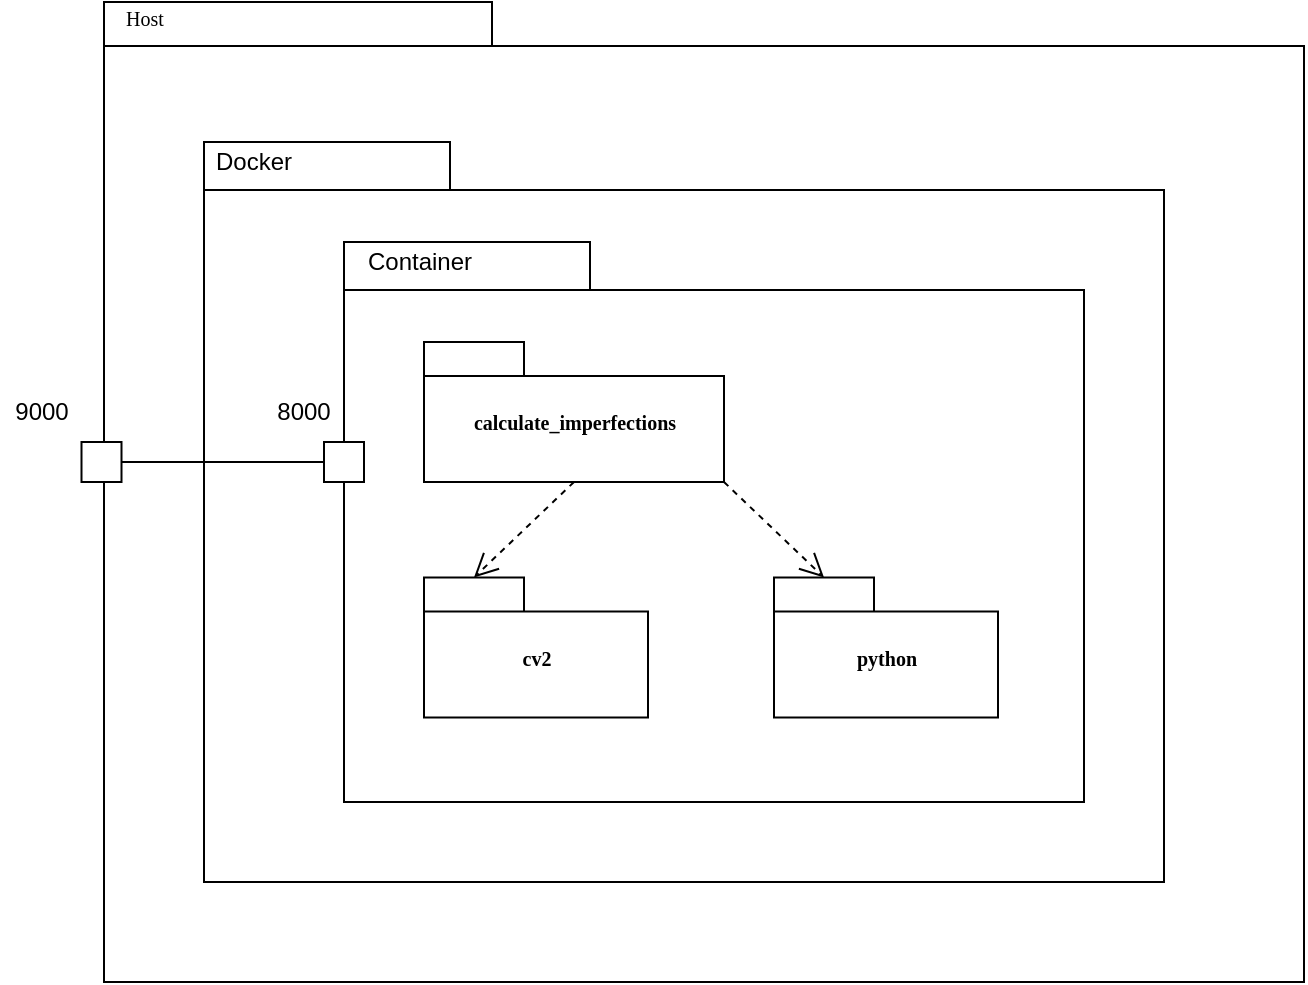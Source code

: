 <mxfile version="14.5.8" type="device"><diagram name="Page-1" id="b5b7bab2-c9e2-2cf4-8b2a-24fd1a2a6d21"><mxGraphModel dx="772" dy="1108" grid="1" gridSize="10" guides="1" tooltips="1" connect="1" arrows="1" fold="1" page="1" pageScale="1" pageWidth="827" pageHeight="1169" background="#ffffff" math="0" shadow="0"><root><mxCell id="0"/><mxCell id="1" parent="0"/><mxCell id="6e0c8c40b5770093-72" value="" style="shape=folder;fontStyle=1;spacingTop=10;tabWidth=194;tabHeight=22;tabPosition=left;html=1;rounded=0;shadow=0;comic=0;labelBackgroundColor=none;strokeWidth=1;fillColor=none;fontFamily=Verdana;fontSize=10;align=center;" parent="1" vertex="1"><mxGeometry x="380" y="210" width="600" height="490" as="geometry"/></mxCell><mxCell id="6e0c8c40b5770093-33" value="" style="shape=folder;fontStyle=1;spacingTop=10;tabWidth=123;tabHeight=24;tabPosition=left;html=1;rounded=0;shadow=0;comic=0;labelBackgroundColor=none;strokeColor=#000000;strokeWidth=1;fillColor=#ffffff;fontFamily=Verdana;fontSize=10;fontColor=#000000;align=center;" parent="1" vertex="1"><mxGeometry x="430" y="280" width="480" height="370" as="geometry"/></mxCell><mxCell id="6e0c8c40b5770093-73" value="Host" style="text;html=1;align=left;verticalAlign=top;spacingTop=-4;fontSize=10;fontFamily=Verdana" parent="1" vertex="1"><mxGeometry x="388.75" y="210" width="132.5" height="15.5" as="geometry"/></mxCell><mxCell id="t1AaoYj2eGglc4CxzIYg-1" value="Docker" style="text;html=1;strokeColor=none;fillColor=none;align=center;verticalAlign=middle;whiteSpace=wrap;rounded=0;" vertex="1" parent="1"><mxGeometry x="430" y="280" width="50" height="20" as="geometry"/></mxCell><mxCell id="t1AaoYj2eGglc4CxzIYg-4" value="" style="shape=folder;fontStyle=1;spacingTop=10;tabWidth=123;tabHeight=24;tabPosition=left;html=1;rounded=0;shadow=0;comic=0;labelBackgroundColor=none;strokeColor=#000000;strokeWidth=1;fillColor=#ffffff;fontFamily=Verdana;fontSize=10;fontColor=#000000;align=center;" vertex="1" parent="1"><mxGeometry x="500" y="330" width="370" height="280" as="geometry"/></mxCell><mxCell id="t1AaoYj2eGglc4CxzIYg-5" value="Container" style="text;html=1;strokeColor=none;fillColor=none;align=center;verticalAlign=middle;whiteSpace=wrap;rounded=0;" vertex="1" parent="1"><mxGeometry x="517.5" y="330" width="40" height="20" as="geometry"/></mxCell><mxCell id="t1AaoYj2eGglc4CxzIYg-6" value="python" style="shape=folder;fontStyle=1;spacingTop=10;tabWidth=50;tabHeight=17;tabPosition=left;html=1;rounded=0;shadow=0;comic=0;labelBackgroundColor=none;strokeColor=#000000;strokeWidth=1;fillColor=#ffffff;fontFamily=Verdana;fontSize=10;fontColor=#000000;align=center;" vertex="1" parent="1"><mxGeometry x="715" y="497.75" width="112" height="70" as="geometry"/></mxCell><mxCell id="t1AaoYj2eGglc4CxzIYg-7" value="cv2" style="shape=folder;fontStyle=1;spacingTop=10;tabWidth=50;tabHeight=17;tabPosition=left;html=1;rounded=0;shadow=0;comic=0;labelBackgroundColor=none;strokeColor=#000000;strokeWidth=1;fillColor=#ffffff;fontFamily=Verdana;fontSize=10;fontColor=#000000;align=center;" vertex="1" parent="1"><mxGeometry x="540" y="497.75" width="112" height="70" as="geometry"/></mxCell><mxCell id="t1AaoYj2eGglc4CxzIYg-8" value="calculate_imperfections" style="shape=folder;fontStyle=1;spacingTop=10;tabWidth=50;tabHeight=17;tabPosition=left;html=1;rounded=0;shadow=0;comic=0;labelBackgroundColor=none;strokeColor=#000000;strokeWidth=1;fillColor=#ffffff;fontFamily=Verdana;fontSize=10;fontColor=#000000;align=center;" vertex="1" parent="1"><mxGeometry x="540" y="380" width="150" height="70" as="geometry"/></mxCell><mxCell id="t1AaoYj2eGglc4CxzIYg-9" style="edgeStyle=none;rounded=0;html=1;dashed=1;labelBackgroundColor=none;startFill=0;endArrow=open;endFill=0;endSize=10;fontFamily=Verdana;fontSize=10;entryX=0;entryY=0;entryPerimeter=0;exitX=0.5;exitY=1;exitDx=0;exitDy=0;exitPerimeter=0;entryDx=25;entryDy=0;" edge="1" parent="1" source="t1AaoYj2eGglc4CxzIYg-8" target="t1AaoYj2eGglc4CxzIYg-7"><mxGeometry relative="1" as="geometry"><mxPoint x="663.703" y="640" as="sourcePoint"/><mxPoint x="623.456" y="701.08" as="targetPoint"/></mxGeometry></mxCell><mxCell id="t1AaoYj2eGglc4CxzIYg-10" style="edgeStyle=none;rounded=0;html=1;dashed=1;labelBackgroundColor=none;startFill=0;endArrow=open;endFill=0;endSize=10;fontFamily=Verdana;fontSize=10;entryX=0;entryY=0;entryPerimeter=0;exitX=0;exitY=0;exitDx=150;exitDy=70;exitPerimeter=0;entryDx=25;entryDy=0;" edge="1" parent="1" source="t1AaoYj2eGglc4CxzIYg-8" target="t1AaoYj2eGglc4CxzIYg-6"><mxGeometry relative="1" as="geometry"><mxPoint x="836.933" y="640" as="sourcePoint"/><mxPoint x="859.664" y="678.77" as="targetPoint"/></mxGeometry></mxCell><mxCell id="t1AaoYj2eGglc4CxzIYg-11" value="" style="whiteSpace=wrap;html=1;aspect=fixed;" vertex="1" parent="1"><mxGeometry x="368.75" y="430" width="20" height="20" as="geometry"/></mxCell><mxCell id="t1AaoYj2eGglc4CxzIYg-12" value="" style="endArrow=none;html=1;exitX=1;exitY=0.5;exitDx=0;exitDy=0;" edge="1" parent="1" source="t1AaoYj2eGglc4CxzIYg-11" target="t1AaoYj2eGglc4CxzIYg-13"><mxGeometry width="50" height="50" relative="1" as="geometry"><mxPoint x="610" y="500" as="sourcePoint"/><mxPoint x="660" y="450" as="targetPoint"/></mxGeometry></mxCell><mxCell id="t1AaoYj2eGglc4CxzIYg-13" value="" style="whiteSpace=wrap;html=1;aspect=fixed;" vertex="1" parent="1"><mxGeometry x="490" y="430" width="20" height="20" as="geometry"/></mxCell><mxCell id="t1AaoYj2eGglc4CxzIYg-14" value="8000" style="text;html=1;strokeColor=none;fillColor=none;align=center;verticalAlign=middle;whiteSpace=wrap;rounded=0;" vertex="1" parent="1"><mxGeometry x="460" y="405" width="40" height="20" as="geometry"/></mxCell><mxCell id="t1AaoYj2eGglc4CxzIYg-15" value="9000" style="text;html=1;strokeColor=none;fillColor=none;align=center;verticalAlign=middle;whiteSpace=wrap;rounded=0;" vertex="1" parent="1"><mxGeometry x="328.75" y="405" width="40" height="20" as="geometry"/></mxCell></root></mxGraphModel></diagram></mxfile>